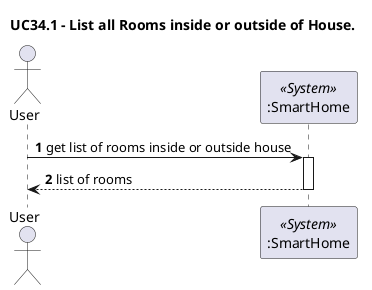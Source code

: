 @startuml
title UC34.1 - List all Rooms inside or outside of House.

autonumber

Actor User
participant ":SmartHome" as smartHome <<System>>

User -> smartHome: get list of rooms inside or outside house
activate smartHome
User <-- smartHome: list of rooms
deactivate smartHome

@enduml